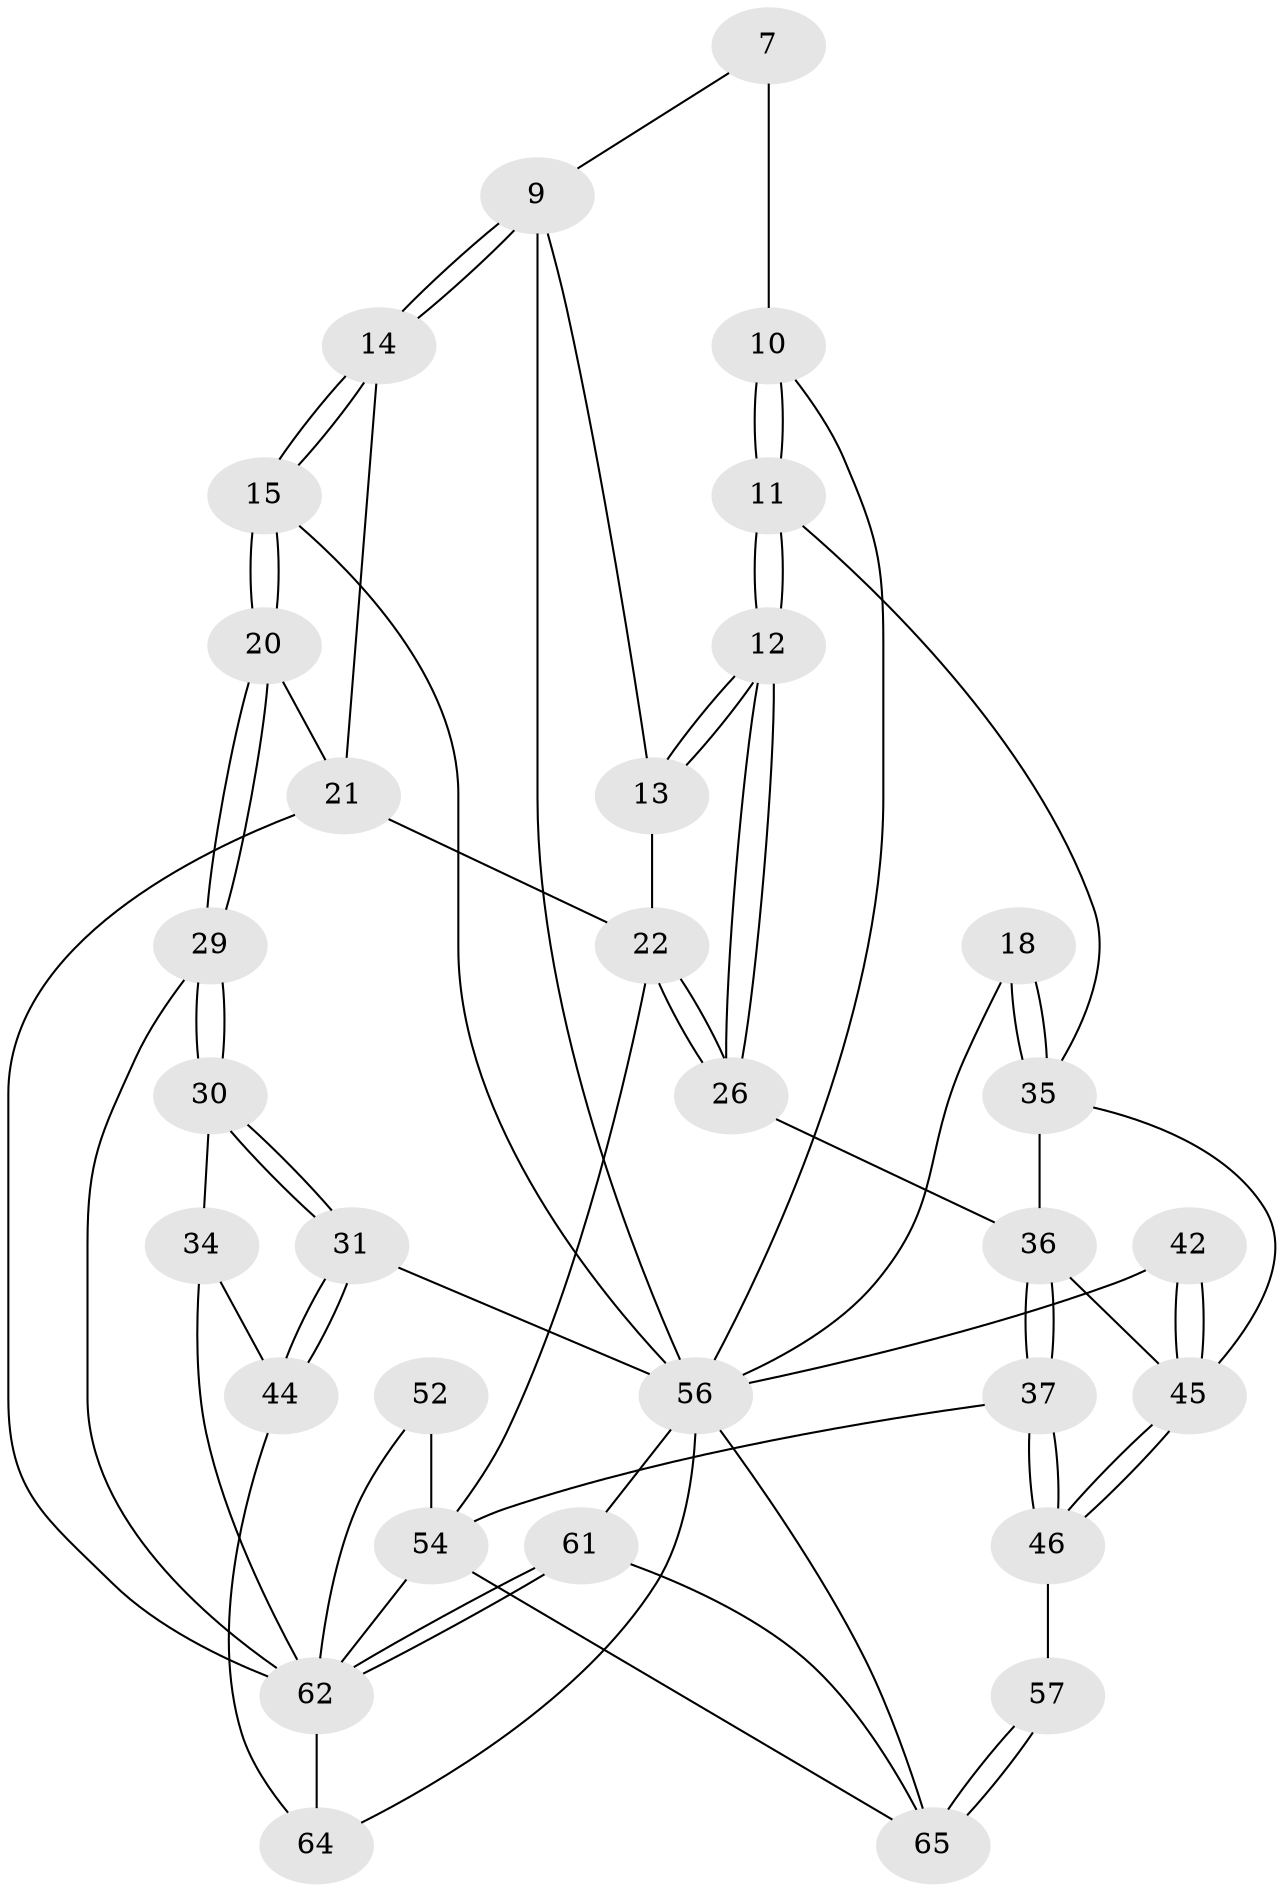 // original degree distribution, {3: 0.03076923076923077, 5: 0.6461538461538462, 4: 0.18461538461538463, 6: 0.13846153846153847}
// Generated by graph-tools (version 1.1) at 2025/00/03/09/25 05:00:53]
// undirected, 32 vertices, 74 edges
graph export_dot {
graph [start="1"]
  node [color=gray90,style=filled];
  7 [pos="+0.7109172678588811+0.09630216682421236"];
  9 [pos="+0.5338169459832552+0.1270028686737605",super="+6+8"];
  10 [pos="+0.7526061916162997+0.1389033567452369",super="+2"];
  11 [pos="+0.7686076591028885+0.2064693970032989"];
  12 [pos="+0.6991263267579461+0.2859320679465138"];
  13 [pos="+0.6347756542289911+0.24205650453722602"];
  14 [pos="+0.49391210517846734+0.1573320571823614"];
  15 [pos="+0.20810957259699475+0.122696890457836"];
  18 [pos="+1+0.17848303411257835"];
  20 [pos="+0.24291616547687686+0.21284257718594504"];
  21 [pos="+0.41122627102858467+0.2652103001705481",super="+17"];
  22 [pos="+0.5179265535707258+0.4363105423498534",super="+16"];
  26 [pos="+0.6955195748261184+0.3699437930709517"];
  29 [pos="+0.2464869009160204+0.28559469267744214"];
  30 [pos="+0.2271231233066172+0.38072855703893416"];
  31 [pos="+0+0.4433599726698335"];
  34 [pos="+0.25597928067601267+0.4443175094836191"];
  35 [pos="+1+0.35601115217512413",super="+27+19"];
  36 [pos="+0.7614014258044506+0.46439487585791395",super="+28"];
  37 [pos="+0.7537684853027508+0.5693847042471926"];
  42 [pos="+1+0.7383548296397474"];
  44 [pos="+0+0.5939285418529063",super="+43"];
  45 [pos="+1+0.7269315881540741",super="+40+39"];
  46 [pos="+1+0.7267792611700984"];
  52 [pos="+0.49390192631484564+0.6966800294989848",super="+49"];
  54 [pos="+0.567936265221893+0.7155860942884109",super="+48+47"];
  56 [pos="+0+0.7991515458948262",super="+4+5+41"];
  57 [pos="+0.8373772606190302+0.7885831185101257"];
  61 [pos="+0.3646602368632602+1"];
  62 [pos="+0.32564100499905546+0.9829754318822228",super="+53+50"];
  64 [pos="+0.25864035811893515+0.8558989176009926",super="+55+63+51"];
  65 [pos="+0.6601882563035538+1",super="+60+58"];
  7 -- 10 [weight=2];
  7 -- 9;
  9 -- 14;
  9 -- 14;
  9 -- 56;
  9 -- 13;
  10 -- 11;
  10 -- 11;
  10 -- 56;
  11 -- 12;
  11 -- 12;
  11 -- 35;
  12 -- 13;
  12 -- 13;
  12 -- 26;
  12 -- 26;
  13 -- 22;
  14 -- 15;
  14 -- 15;
  14 -- 21;
  15 -- 20;
  15 -- 20;
  15 -- 56;
  18 -- 35 [weight=2];
  18 -- 35;
  18 -- 56;
  20 -- 21;
  20 -- 29;
  20 -- 29;
  21 -- 22;
  21 -- 62;
  22 -- 26;
  22 -- 26;
  22 -- 54;
  26 -- 36;
  29 -- 30;
  29 -- 30;
  29 -- 62;
  30 -- 31;
  30 -- 31;
  30 -- 34;
  31 -- 44;
  31 -- 44;
  31 -- 56;
  34 -- 62;
  34 -- 44;
  35 -- 36;
  35 -- 45;
  36 -- 37;
  36 -- 37;
  36 -- 45;
  37 -- 46;
  37 -- 46;
  37 -- 54;
  42 -- 45 [weight=2];
  42 -- 45;
  42 -- 56;
  44 -- 64 [weight=2];
  45 -- 46;
  45 -- 46;
  46 -- 57;
  52 -- 54 [weight=2];
  52 -- 62 [weight=2];
  54 -- 65 [weight=2];
  54 -- 62;
  56 -- 61 [weight=2];
  56 -- 65;
  56 -- 64 [weight=2];
  57 -- 65 [weight=2];
  57 -- 65;
  61 -- 62;
  61 -- 62;
  61 -- 65;
  62 -- 64 [weight=2];
}
